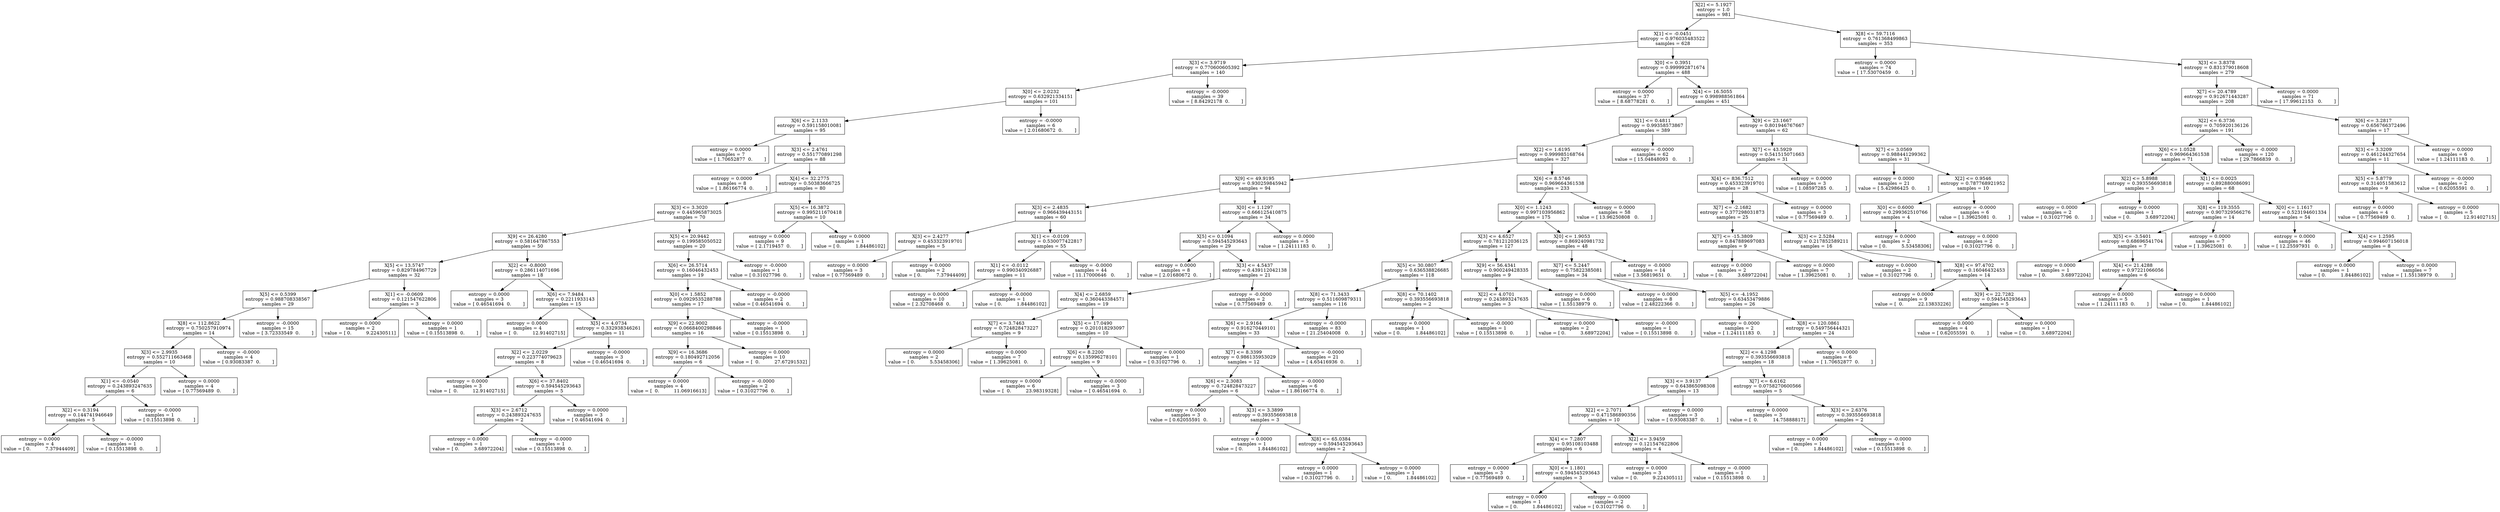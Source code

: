 digraph Tree {
0 [label="X[2] <= 5.1927\nentropy = 1.0\nsamples = 981", shape="box"] ;
1 [label="X[1] <= -0.0451\nentropy = 0.976035483522\nsamples = 628", shape="box"] ;
0 -> 1 ;
2 [label="X[3] <= 3.9719\nentropy = 0.770600605392\nsamples = 140", shape="box"] ;
1 -> 2 ;
3 [label="X[0] <= 2.0232\nentropy = 0.632921334151\nsamples = 101", shape="box"] ;
2 -> 3 ;
4 [label="X[6] <= 2.1133\nentropy = 0.591158010081\nsamples = 95", shape="box"] ;
3 -> 4 ;
5 [label="entropy = 0.0000\nsamples = 7\nvalue = [ 1.70652877  0.        ]", shape="box"] ;
4 -> 5 ;
6 [label="X[3] <= 2.4761\nentropy = 0.551770891298\nsamples = 88", shape="box"] ;
4 -> 6 ;
7 [label="entropy = 0.0000\nsamples = 8\nvalue = [ 1.86166774  0.        ]", shape="box"] ;
6 -> 7 ;
8 [label="X[4] <= 32.2775\nentropy = 0.50383666725\nsamples = 80", shape="box"] ;
6 -> 8 ;
9 [label="X[3] <= 3.3020\nentropy = 0.445965873025\nsamples = 70", shape="box"] ;
8 -> 9 ;
10 [label="X[9] <= 26.4280\nentropy = 0.581647867553\nsamples = 50", shape="box"] ;
9 -> 10 ;
11 [label="X[5] <= 13.5747\nentropy = 0.829784967729\nsamples = 32", shape="box"] ;
10 -> 11 ;
12 [label="X[5] <= 0.5399\nentropy = 0.988708338567\nsamples = 29", shape="box"] ;
11 -> 12 ;
13 [label="X[8] <= 112.8622\nentropy = 0.750257910974\nsamples = 14", shape="box"] ;
12 -> 13 ;
14 [label="X[3] <= 2.9935\nentropy = 0.552711663468\nsamples = 10", shape="box"] ;
13 -> 14 ;
15 [label="X[1] <= -0.0540\nentropy = 0.243893247635\nsamples = 6", shape="box"] ;
14 -> 15 ;
16 [label="X[2] <= 0.3194\nentropy = 0.144741946649\nsamples = 5", shape="box"] ;
15 -> 16 ;
17 [label="entropy = 0.0000\nsamples = 4\nvalue = [ 0.          7.37944409]", shape="box"] ;
16 -> 17 ;
18 [label="entropy = -0.0000\nsamples = 1\nvalue = [ 0.15513898  0.        ]", shape="box"] ;
16 -> 18 ;
19 [label="entropy = -0.0000\nsamples = 1\nvalue = [ 0.15513898  0.        ]", shape="box"] ;
15 -> 19 ;
20 [label="entropy = 0.0000\nsamples = 4\nvalue = [ 0.77569489  0.        ]", shape="box"] ;
14 -> 20 ;
21 [label="entropy = -0.0000\nsamples = 4\nvalue = [ 0.93083387  0.        ]", shape="box"] ;
13 -> 21 ;
22 [label="entropy = -0.0000\nsamples = 15\nvalue = [ 3.72333549  0.        ]", shape="box"] ;
12 -> 22 ;
23 [label="X[1] <= -0.0609\nentropy = 0.121547622806\nsamples = 3", shape="box"] ;
11 -> 23 ;
24 [label="entropy = 0.0000\nsamples = 2\nvalue = [ 0.          9.22430511]", shape="box"] ;
23 -> 24 ;
25 [label="entropy = 0.0000\nsamples = 1\nvalue = [ 0.15513898  0.        ]", shape="box"] ;
23 -> 25 ;
26 [label="X[2] <= -0.8000\nentropy = 0.286114071696\nsamples = 18", shape="box"] ;
10 -> 26 ;
27 [label="entropy = 0.0000\nsamples = 3\nvalue = [ 0.46541694  0.        ]", shape="box"] ;
26 -> 27 ;
28 [label="X[6] <= 7.9484\nentropy = 0.2211933143\nsamples = 15", shape="box"] ;
26 -> 28 ;
29 [label="entropy = 0.0000\nsamples = 4\nvalue = [  0.          12.91402715]", shape="box"] ;
28 -> 29 ;
30 [label="X[5] <= 4.0734\nentropy = 0.332938346261\nsamples = 11", shape="box"] ;
28 -> 30 ;
31 [label="X[2] <= 2.0229\nentropy = 0.223774079623\nsamples = 8", shape="box"] ;
30 -> 31 ;
32 [label="entropy = 0.0000\nsamples = 3\nvalue = [  0.          12.91402715]", shape="box"] ;
31 -> 32 ;
33 [label="X[6] <= 37.8402\nentropy = 0.594545293643\nsamples = 5", shape="box"] ;
31 -> 33 ;
34 [label="X[3] <= 2.6712\nentropy = 0.243893247635\nsamples = 2", shape="box"] ;
33 -> 34 ;
35 [label="entropy = 0.0000\nsamples = 1\nvalue = [ 0.          3.68972204]", shape="box"] ;
34 -> 35 ;
36 [label="entropy = -0.0000\nsamples = 1\nvalue = [ 0.15513898  0.        ]", shape="box"] ;
34 -> 36 ;
37 [label="entropy = 0.0000\nsamples = 3\nvalue = [ 0.46541694  0.        ]", shape="box"] ;
33 -> 37 ;
38 [label="entropy = -0.0000\nsamples = 3\nvalue = [ 0.46541694  0.        ]", shape="box"] ;
30 -> 38 ;
39 [label="X[5] <= 20.9442\nentropy = 0.199585050522\nsamples = 20", shape="box"] ;
9 -> 39 ;
40 [label="X[6] <= 26.5714\nentropy = 0.16046432453\nsamples = 19", shape="box"] ;
39 -> 40 ;
41 [label="X[0] <= 1.5852\nentropy = 0.0929535288788\nsamples = 17", shape="box"] ;
40 -> 41 ;
42 [label="X[9] <= 22.9002\nentropy = 0.0668400298846\nsamples = 16", shape="box"] ;
41 -> 42 ;
43 [label="X[9] <= 16.3686\nentropy = 0.180492712056\nsamples = 6", shape="box"] ;
42 -> 43 ;
44 [label="entropy = 0.0000\nsamples = 4\nvalue = [  0.          11.06916613]", shape="box"] ;
43 -> 44 ;
45 [label="entropy = -0.0000\nsamples = 2\nvalue = [ 0.31027796  0.        ]", shape="box"] ;
43 -> 45 ;
46 [label="entropy = 0.0000\nsamples = 10\nvalue = [  0.          27.67291532]", shape="box"] ;
42 -> 46 ;
47 [label="entropy = -0.0000\nsamples = 1\nvalue = [ 0.15513898  0.        ]", shape="box"] ;
41 -> 47 ;
48 [label="entropy = -0.0000\nsamples = 2\nvalue = [ 0.46541694  0.        ]", shape="box"] ;
40 -> 48 ;
49 [label="entropy = -0.0000\nsamples = 1\nvalue = [ 0.31027796  0.        ]", shape="box"] ;
39 -> 49 ;
50 [label="X[5] <= 16.3872\nentropy = 0.995211670418\nsamples = 10", shape="box"] ;
8 -> 50 ;
51 [label="entropy = 0.0000\nsamples = 9\nvalue = [ 2.1719457  0.       ]", shape="box"] ;
50 -> 51 ;
52 [label="entropy = 0.0000\nsamples = 1\nvalue = [ 0.          1.84486102]", shape="box"] ;
50 -> 52 ;
53 [label="entropy = -0.0000\nsamples = 6\nvalue = [ 2.01680672  0.        ]", shape="box"] ;
3 -> 53 ;
54 [label="entropy = -0.0000\nsamples = 39\nvalue = [ 8.84292178  0.        ]", shape="box"] ;
2 -> 54 ;
55 [label="X[0] <= 0.3951\nentropy = 0.999992871674\nsamples = 488", shape="box"] ;
1 -> 55 ;
56 [label="entropy = 0.0000\nsamples = 37\nvalue = [ 8.68778281  0.        ]", shape="box"] ;
55 -> 56 ;
57 [label="X[4] <= 16.5055\nentropy = 0.998988561864\nsamples = 451", shape="box"] ;
55 -> 57 ;
58 [label="X[1] <= 0.4811\nentropy = 0.99358573867\nsamples = 389", shape="box"] ;
57 -> 58 ;
59 [label="X[2] <= 1.6195\nentropy = 0.999985168764\nsamples = 327", shape="box"] ;
58 -> 59 ;
60 [label="X[9] <= 49.9195\nentropy = 0.930259845942\nsamples = 94", shape="box"] ;
59 -> 60 ;
61 [label="X[3] <= 2.4835\nentropy = 0.966439443151\nsamples = 60", shape="box"] ;
60 -> 61 ;
62 [label="X[3] <= 2.4277\nentropy = 0.453323919701\nsamples = 5", shape="box"] ;
61 -> 62 ;
63 [label="entropy = 0.0000\nsamples = 3\nvalue = [ 0.77569489  0.        ]", shape="box"] ;
62 -> 63 ;
64 [label="entropy = 0.0000\nsamples = 2\nvalue = [ 0.          7.37944409]", shape="box"] ;
62 -> 64 ;
65 [label="X[1] <= -0.0109\nentropy = 0.530077422817\nsamples = 55", shape="box"] ;
61 -> 65 ;
66 [label="X[1] <= -0.0112\nentropy = 0.990340926887\nsamples = 11", shape="box"] ;
65 -> 66 ;
67 [label="entropy = 0.0000\nsamples = 10\nvalue = [ 2.32708468  0.        ]", shape="box"] ;
66 -> 67 ;
68 [label="entropy = -0.0000\nsamples = 1\nvalue = [ 0.          1.84486102]", shape="box"] ;
66 -> 68 ;
69 [label="entropy = -0.0000\nsamples = 44\nvalue = [ 11.17000646   0.        ]", shape="box"] ;
65 -> 69 ;
70 [label="X[0] <= 1.1297\nentropy = 0.666125410875\nsamples = 34", shape="box"] ;
60 -> 70 ;
71 [label="X[5] <= 0.1094\nentropy = 0.594545293643\nsamples = 29", shape="box"] ;
70 -> 71 ;
72 [label="entropy = 0.0000\nsamples = 8\nvalue = [ 2.01680672  0.        ]", shape="box"] ;
71 -> 72 ;
73 [label="X[3] <= 4.5437\nentropy = 0.439112042138\nsamples = 21", shape="box"] ;
71 -> 73 ;
74 [label="X[4] <= 2.6859\nentropy = 0.360443384571\nsamples = 19", shape="box"] ;
73 -> 74 ;
75 [label="X[7] <= 3.7463\nentropy = 0.724828473227\nsamples = 9", shape="box"] ;
74 -> 75 ;
76 [label="entropy = 0.0000\nsamples = 2\nvalue = [ 0.          5.53458306]", shape="box"] ;
75 -> 76 ;
77 [label="entropy = 0.0000\nsamples = 7\nvalue = [ 1.39625081  0.        ]", shape="box"] ;
75 -> 77 ;
78 [label="X[5] <= 17.0490\nentropy = 0.201018293097\nsamples = 10", shape="box"] ;
74 -> 78 ;
79 [label="X[6] <= 8.2200\nentropy = 0.135996278101\nsamples = 9", shape="box"] ;
78 -> 79 ;
80 [label="entropy = 0.0000\nsamples = 6\nvalue = [  0.          23.98319328]", shape="box"] ;
79 -> 80 ;
81 [label="entropy = -0.0000\nsamples = 3\nvalue = [ 0.46541694  0.        ]", shape="box"] ;
79 -> 81 ;
82 [label="entropy = 0.0000\nsamples = 1\nvalue = [ 0.31027796  0.        ]", shape="box"] ;
78 -> 82 ;
83 [label="entropy = -0.0000\nsamples = 2\nvalue = [ 0.77569489  0.        ]", shape="box"] ;
73 -> 83 ;
84 [label="entropy = 0.0000\nsamples = 5\nvalue = [ 1.24111183  0.        ]", shape="box"] ;
70 -> 84 ;
85 [label="X[6] <= 8.5746\nentropy = 0.969664361538\nsamples = 233", shape="box"] ;
59 -> 85 ;
86 [label="X[0] <= 1.1243\nentropy = 0.997103956862\nsamples = 175", shape="box"] ;
85 -> 86 ;
87 [label="X[3] <= 4.6527\nentropy = 0.781212036125\nsamples = 127", shape="box"] ;
86 -> 87 ;
88 [label="X[5] <= 30.0807\nentropy = 0.636538826685\nsamples = 118", shape="box"] ;
87 -> 88 ;
89 [label="X[8] <= 71.3433\nentropy = 0.511609879311\nsamples = 116", shape="box"] ;
88 -> 89 ;
90 [label="X[6] <= 2.9164\nentropy = 0.916270449101\nsamples = 33", shape="box"] ;
89 -> 90 ;
91 [label="X[7] <= 8.3399\nentropy = 0.986135953029\nsamples = 12", shape="box"] ;
90 -> 91 ;
92 [label="X[6] <= 2.3083\nentropy = 0.724828473227\nsamples = 6", shape="box"] ;
91 -> 92 ;
93 [label="entropy = 0.0000\nsamples = 3\nvalue = [ 0.62055591  0.        ]", shape="box"] ;
92 -> 93 ;
94 [label="X[3] <= 3.3899\nentropy = 0.393556693818\nsamples = 3", shape="box"] ;
92 -> 94 ;
95 [label="entropy = 0.0000\nsamples = 1\nvalue = [ 0.          1.84486102]", shape="box"] ;
94 -> 95 ;
96 [label="X[8] <= 65.0384\nentropy = 0.594545293643\nsamples = 2", shape="box"] ;
94 -> 96 ;
97 [label="entropy = 0.0000\nsamples = 1\nvalue = [ 0.31027796  0.        ]", shape="box"] ;
96 -> 97 ;
98 [label="entropy = 0.0000\nsamples = 1\nvalue = [ 0.          1.84486102]", shape="box"] ;
96 -> 98 ;
99 [label="entropy = -0.0000\nsamples = 6\nvalue = [ 1.86166774  0.        ]", shape="box"] ;
91 -> 99 ;
100 [label="entropy = -0.0000\nsamples = 21\nvalue = [ 4.65416936  0.        ]", shape="box"] ;
90 -> 100 ;
101 [label="entropy = -0.0000\nsamples = 83\nvalue = [ 21.25404008   0.        ]", shape="box"] ;
89 -> 101 ;
102 [label="X[8] <= 70.1402\nentropy = 0.393556693818\nsamples = 2", shape="box"] ;
88 -> 102 ;
103 [label="entropy = 0.0000\nsamples = 1\nvalue = [ 0.          1.84486102]", shape="box"] ;
102 -> 103 ;
104 [label="entropy = -0.0000\nsamples = 1\nvalue = [ 0.15513898  0.        ]", shape="box"] ;
102 -> 104 ;
105 [label="X[9] <= 56.4341\nentropy = 0.900249428335\nsamples = 9", shape="box"] ;
87 -> 105 ;
106 [label="X[2] <= 4.0701\nentropy = 0.243893247635\nsamples = 3", shape="box"] ;
105 -> 106 ;
107 [label="entropy = 0.0000\nsamples = 2\nvalue = [ 0.          3.68972204]", shape="box"] ;
106 -> 107 ;
108 [label="entropy = -0.0000\nsamples = 1\nvalue = [ 0.15513898  0.        ]", shape="box"] ;
106 -> 108 ;
109 [label="entropy = 0.0000\nsamples = 6\nvalue = [ 1.55138979  0.        ]", shape="box"] ;
105 -> 109 ;
110 [label="X[0] <= 1.9053\nentropy = 0.869240981732\nsamples = 48", shape="box"] ;
86 -> 110 ;
111 [label="X[7] <= 5.2447\nentropy = 0.75822385081\nsamples = 34", shape="box"] ;
110 -> 111 ;
112 [label="entropy = 0.0000\nsamples = 8\nvalue = [ 2.48222366  0.        ]", shape="box"] ;
111 -> 112 ;
113 [label="X[5] <= -4.1952\nentropy = 0.63453479886\nsamples = 26", shape="box"] ;
111 -> 113 ;
114 [label="entropy = 0.0000\nsamples = 2\nvalue = [ 1.24111183  0.        ]", shape="box"] ;
113 -> 114 ;
115 [label="X[8] <= 120.0861\nentropy = 0.549756444321\nsamples = 24", shape="box"] ;
113 -> 115 ;
116 [label="X[2] <= 4.1298\nentropy = 0.393556693818\nsamples = 18", shape="box"] ;
115 -> 116 ;
117 [label="X[3] <= 3.9137\nentropy = 0.643865098308\nsamples = 13", shape="box"] ;
116 -> 117 ;
118 [label="X[2] <= 2.7071\nentropy = 0.471586890356\nsamples = 10", shape="box"] ;
117 -> 118 ;
119 [label="X[4] <= 7.2807\nentropy = 0.95108103488\nsamples = 6", shape="box"] ;
118 -> 119 ;
120 [label="entropy = 0.0000\nsamples = 3\nvalue = [ 0.77569489  0.        ]", shape="box"] ;
119 -> 120 ;
121 [label="X[0] <= 1.1801\nentropy = 0.594545293643\nsamples = 3", shape="box"] ;
119 -> 121 ;
122 [label="entropy = 0.0000\nsamples = 1\nvalue = [ 0.          1.84486102]", shape="box"] ;
121 -> 122 ;
123 [label="entropy = -0.0000\nsamples = 2\nvalue = [ 0.31027796  0.        ]", shape="box"] ;
121 -> 123 ;
124 [label="X[2] <= 3.9459\nentropy = 0.121547622806\nsamples = 4", shape="box"] ;
118 -> 124 ;
125 [label="entropy = 0.0000\nsamples = 3\nvalue = [ 0.          9.22430511]", shape="box"] ;
124 -> 125 ;
126 [label="entropy = -0.0000\nsamples = 1\nvalue = [ 0.15513898  0.        ]", shape="box"] ;
124 -> 126 ;
127 [label="entropy = 0.0000\nsamples = 3\nvalue = [ 0.93083387  0.        ]", shape="box"] ;
117 -> 127 ;
128 [label="X[7] <= 6.6162\nentropy = 0.0758270600566\nsamples = 5", shape="box"] ;
116 -> 128 ;
129 [label="entropy = 0.0000\nsamples = 3\nvalue = [  0.          14.75888817]", shape="box"] ;
128 -> 129 ;
130 [label="X[3] <= 2.6376\nentropy = 0.393556693818\nsamples = 2", shape="box"] ;
128 -> 130 ;
131 [label="entropy = 0.0000\nsamples = 1\nvalue = [ 0.          1.84486102]", shape="box"] ;
130 -> 131 ;
132 [label="entropy = -0.0000\nsamples = 1\nvalue = [ 0.15513898  0.        ]", shape="box"] ;
130 -> 132 ;
133 [label="entropy = 0.0000\nsamples = 6\nvalue = [ 1.70652877  0.        ]", shape="box"] ;
115 -> 133 ;
134 [label="entropy = -0.0000\nsamples = 14\nvalue = [ 3.56819651  0.        ]", shape="box"] ;
110 -> 134 ;
135 [label="entropy = 0.0000\nsamples = 58\nvalue = [ 13.96250808   0.        ]", shape="box"] ;
85 -> 135 ;
136 [label="entropy = -0.0000\nsamples = 62\nvalue = [ 15.04848093   0.        ]", shape="box"] ;
58 -> 136 ;
137 [label="X[9] <= 23.1667\nentropy = 0.801946767667\nsamples = 62", shape="box"] ;
57 -> 137 ;
138 [label="X[7] <= 43.5929\nentropy = 0.541515071663\nsamples = 31", shape="box"] ;
137 -> 138 ;
139 [label="X[4] <= 836.7512\nentropy = 0.453323919701\nsamples = 28", shape="box"] ;
138 -> 139 ;
140 [label="X[7] <= -2.1682\nentropy = 0.377298031873\nsamples = 25", shape="box"] ;
139 -> 140 ;
141 [label="X[7] <= -15.3809\nentropy = 0.847889697083\nsamples = 9", shape="box"] ;
140 -> 141 ;
142 [label="entropy = 0.0000\nsamples = 2\nvalue = [ 0.          3.68972204]", shape="box"] ;
141 -> 142 ;
143 [label="entropy = 0.0000\nsamples = 7\nvalue = [ 1.39625081  0.        ]", shape="box"] ;
141 -> 143 ;
144 [label="X[3] <= 2.5284\nentropy = 0.217852589211\nsamples = 16", shape="box"] ;
140 -> 144 ;
145 [label="entropy = 0.0000\nsamples = 2\nvalue = [ 0.31027796  0.        ]", shape="box"] ;
144 -> 145 ;
146 [label="X[8] <= 97.4702\nentropy = 0.16046432453\nsamples = 14", shape="box"] ;
144 -> 146 ;
147 [label="entropy = 0.0000\nsamples = 9\nvalue = [  0.          22.13833226]", shape="box"] ;
146 -> 147 ;
148 [label="X[9] <= 22.7282\nentropy = 0.594545293643\nsamples = 5", shape="box"] ;
146 -> 148 ;
149 [label="entropy = 0.0000\nsamples = 4\nvalue = [ 0.62055591  0.        ]", shape="box"] ;
148 -> 149 ;
150 [label="entropy = 0.0000\nsamples = 1\nvalue = [ 0.          3.68972204]", shape="box"] ;
148 -> 150 ;
151 [label="entropy = 0.0000\nsamples = 3\nvalue = [ 0.77569489  0.        ]", shape="box"] ;
139 -> 151 ;
152 [label="entropy = 0.0000\nsamples = 3\nvalue = [ 1.08597285  0.        ]", shape="box"] ;
138 -> 152 ;
153 [label="X[7] <= 3.0569\nentropy = 0.988441299362\nsamples = 31", shape="box"] ;
137 -> 153 ;
154 [label="entropy = 0.0000\nsamples = 21\nvalue = [ 5.42986425  0.        ]", shape="box"] ;
153 -> 154 ;
155 [label="X[2] <= 0.9546\nentropy = 0.787768921952\nsamples = 10", shape="box"] ;
153 -> 155 ;
156 [label="X[0] <= 0.6000\nentropy = 0.299362510766\nsamples = 4", shape="box"] ;
155 -> 156 ;
157 [label="entropy = 0.0000\nsamples = 2\nvalue = [ 0.          5.53458306]", shape="box"] ;
156 -> 157 ;
158 [label="entropy = 0.0000\nsamples = 2\nvalue = [ 0.31027796  0.        ]", shape="box"] ;
156 -> 158 ;
159 [label="entropy = -0.0000\nsamples = 6\nvalue = [ 1.39625081  0.        ]", shape="box"] ;
155 -> 159 ;
160 [label="X[8] <= 59.7116\nentropy = 0.761368499863\nsamples = 353", shape="box"] ;
0 -> 160 ;
161 [label="entropy = 0.0000\nsamples = 74\nvalue = [ 17.53070459   0.        ]", shape="box"] ;
160 -> 161 ;
162 [label="X[3] <= 3.8378\nentropy = 0.831379018608\nsamples = 279", shape="box"] ;
160 -> 162 ;
163 [label="X[7] <= 20.4789\nentropy = 0.912671443287\nsamples = 208", shape="box"] ;
162 -> 163 ;
164 [label="X[2] <= 6.3736\nentropy = 0.705920136126\nsamples = 191", shape="box"] ;
163 -> 164 ;
165 [label="X[6] <= 1.0528\nentropy = 0.969664361538\nsamples = 71", shape="box"] ;
164 -> 165 ;
166 [label="X[2] <= 5.8988\nentropy = 0.393556693818\nsamples = 3", shape="box"] ;
165 -> 166 ;
167 [label="entropy = 0.0000\nsamples = 2\nvalue = [ 0.31027796  0.        ]", shape="box"] ;
166 -> 167 ;
168 [label="entropy = 0.0000\nsamples = 1\nvalue = [ 0.          3.68972204]", shape="box"] ;
166 -> 168 ;
169 [label="X[1] <= 0.0025\nentropy = 0.892880086091\nsamples = 68", shape="box"] ;
165 -> 169 ;
170 [label="X[8] <= 119.3555\nentropy = 0.907329566276\nsamples = 14", shape="box"] ;
169 -> 170 ;
171 [label="X[5] <= -3.5401\nentropy = 0.68696541704\nsamples = 7", shape="box"] ;
170 -> 171 ;
172 [label="entropy = 0.0000\nsamples = 1\nvalue = [ 0.          3.68972204]", shape="box"] ;
171 -> 172 ;
173 [label="X[4] <= 21.4288\nentropy = 0.97221066056\nsamples = 6", shape="box"] ;
171 -> 173 ;
174 [label="entropy = 0.0000\nsamples = 5\nvalue = [ 1.24111183  0.        ]", shape="box"] ;
173 -> 174 ;
175 [label="entropy = 0.0000\nsamples = 1\nvalue = [ 0.          1.84486102]", shape="box"] ;
173 -> 175 ;
176 [label="entropy = 0.0000\nsamples = 7\nvalue = [ 1.39625081  0.        ]", shape="box"] ;
170 -> 176 ;
177 [label="X[0] <= 1.1617\nentropy = 0.523194601334\nsamples = 54", shape="box"] ;
169 -> 177 ;
178 [label="entropy = 0.0000\nsamples = 46\nvalue = [ 12.25597931   0.        ]", shape="box"] ;
177 -> 178 ;
179 [label="X[4] <= 1.2595\nentropy = 0.994607156018\nsamples = 8", shape="box"] ;
177 -> 179 ;
180 [label="entropy = 0.0000\nsamples = 1\nvalue = [ 0.          1.84486102]", shape="box"] ;
179 -> 180 ;
181 [label="entropy = 0.0000\nsamples = 7\nvalue = [ 1.55138979  0.        ]", shape="box"] ;
179 -> 181 ;
182 [label="entropy = -0.0000\nsamples = 120\nvalue = [ 29.7866839   0.       ]", shape="box"] ;
164 -> 182 ;
183 [label="X[6] <= 3.2817\nentropy = 0.656766372496\nsamples = 17", shape="box"] ;
163 -> 183 ;
184 [label="X[3] <= 3.3209\nentropy = 0.461244327654\nsamples = 11", shape="box"] ;
183 -> 184 ;
185 [label="X[5] <= 5.8779\nentropy = 0.314051583612\nsamples = 9", shape="box"] ;
184 -> 185 ;
186 [label="entropy = 0.0000\nsamples = 4\nvalue = [ 0.77569489  0.        ]", shape="box"] ;
185 -> 186 ;
187 [label="entropy = 0.0000\nsamples = 5\nvalue = [  0.          12.91402715]", shape="box"] ;
185 -> 187 ;
188 [label="entropy = -0.0000\nsamples = 2\nvalue = [ 0.62055591  0.        ]", shape="box"] ;
184 -> 188 ;
189 [label="entropy = 0.0000\nsamples = 6\nvalue = [ 1.24111183  0.        ]", shape="box"] ;
183 -> 189 ;
190 [label="entropy = 0.0000\nsamples = 71\nvalue = [ 17.99612153   0.        ]", shape="box"] ;
162 -> 190 ;
}